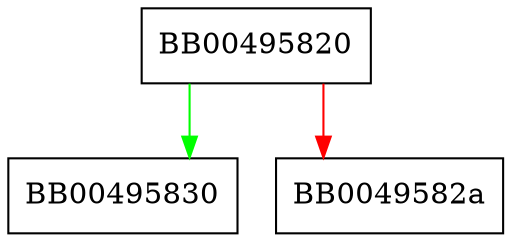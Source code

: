 digraph serverinfoex_srv_parse_cb {
  node [shape="box"];
  graph [splines=ortho];
  BB00495820 -> BB00495830 [color="green"];
  BB00495820 -> BB0049582a [color="red"];
}